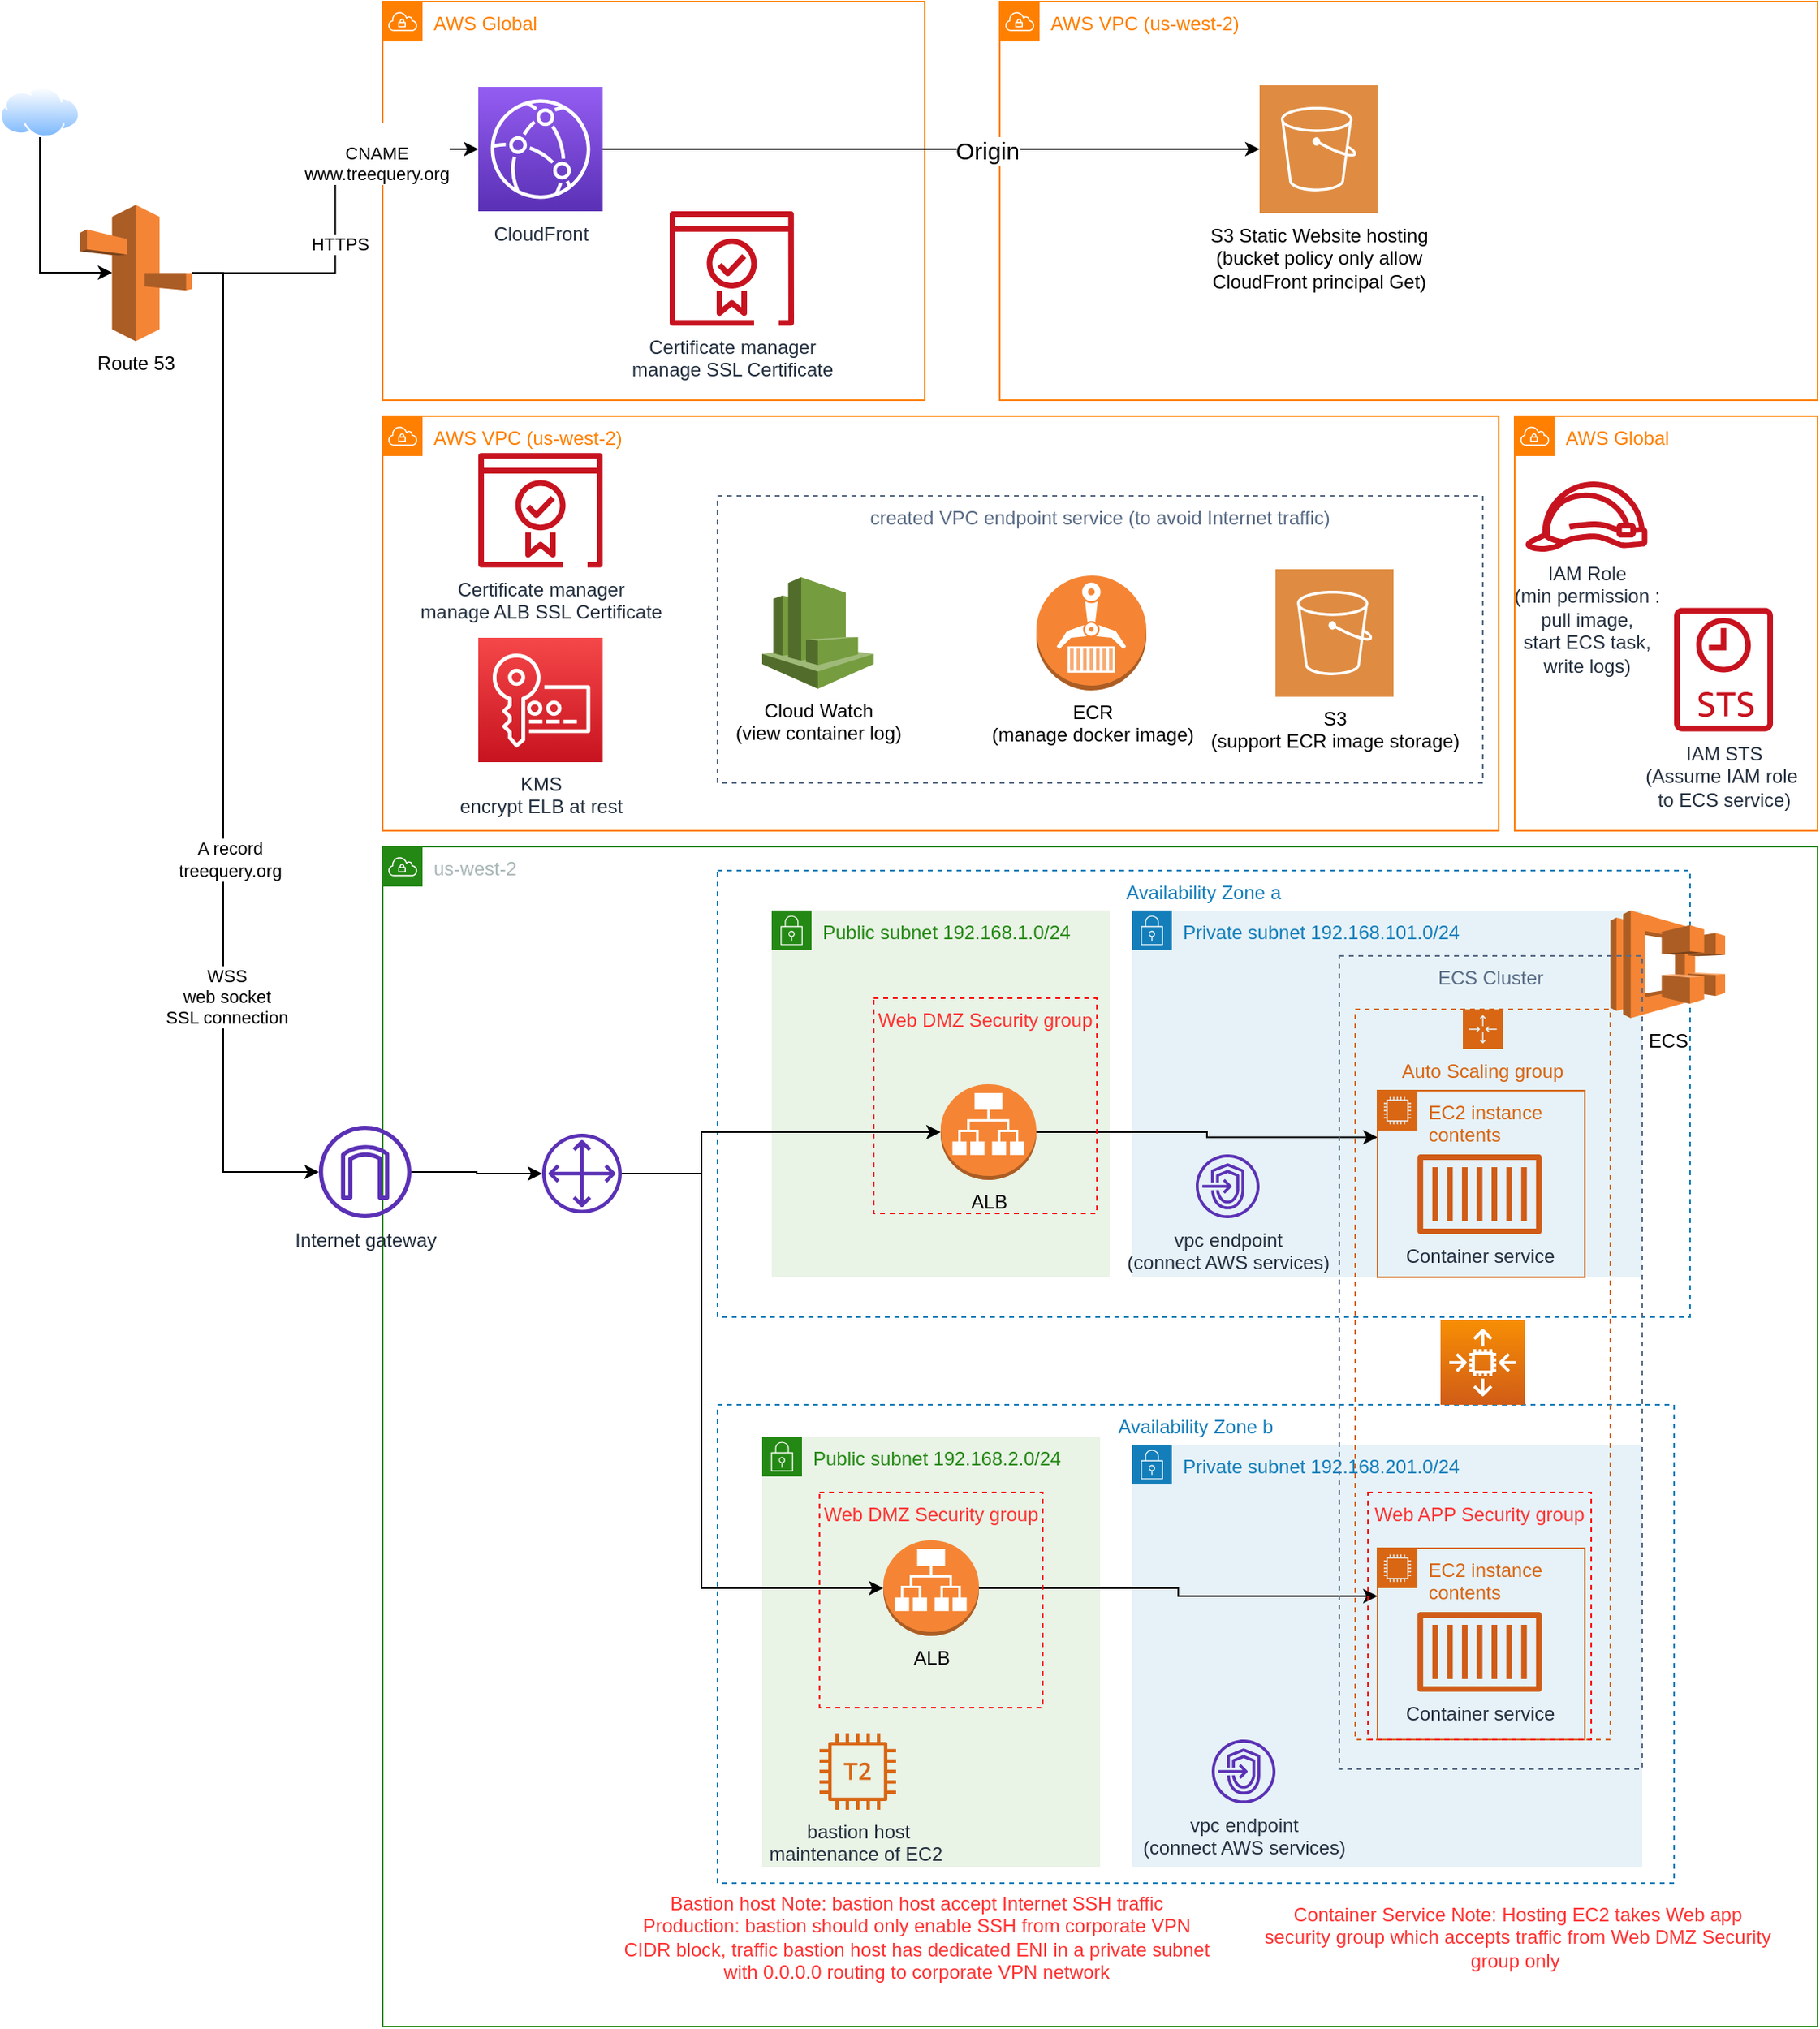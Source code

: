 <mxfile version="13.5.9" type="device"><diagram id="Ht1M8jgEwFfnCIfOTk4-" name="Page-1"><mxGraphModel dx="987" dy="-251" grid="1" gridSize="10" guides="1" tooltips="1" connect="1" arrows="1" fold="1" page="1" pageScale="1" pageWidth="1169" pageHeight="827" math="0" shadow="0"><root><mxCell id="0"/><mxCell id="1" parent="0"/><mxCell id="4BcLreimF2q38riagAxe-35" value="&lt;font color=&quot;#ff8000&quot;&gt;AWS Global&lt;/font&gt;" style="outlineConnect=0;gradientColor=none;html=1;whiteSpace=wrap;fontSize=12;fontStyle=0;shape=mxgraph.aws4.group;grIcon=mxgraph.aws4.group_vpc;fillColor=none;verticalAlign=top;align=left;spacingLeft=30;fontColor=#879196;dashed=0;strokeColor=#FF8000;" vertex="1" parent="1"><mxGeometry x="960" y="1120" width="190" height="260" as="geometry"/></mxCell><mxCell id="4BcLreimF2q38riagAxe-33" value="&lt;font color=&quot;#ff8000&quot;&gt;AWS Global&lt;/font&gt;" style="outlineConnect=0;gradientColor=none;html=1;whiteSpace=wrap;fontSize=12;fontStyle=0;shape=mxgraph.aws4.group;grIcon=mxgraph.aws4.group_vpc;fillColor=none;verticalAlign=top;align=left;spacingLeft=30;fontColor=#879196;dashed=0;strokeColor=#FF8000;" vertex="1" parent="1"><mxGeometry x="250" y="860" width="340" height="250" as="geometry"/></mxCell><mxCell id="4BcLreimF2q38riagAxe-34" value="&lt;font color=&quot;#ff8000&quot;&gt;AWS VPC (us-west-2)&lt;/font&gt;" style="outlineConnect=0;gradientColor=none;html=1;whiteSpace=wrap;fontSize=12;fontStyle=0;shape=mxgraph.aws4.group;grIcon=mxgraph.aws4.group_vpc;fillColor=none;verticalAlign=top;align=left;spacingLeft=30;fontColor=#879196;dashed=0;strokeColor=#FF8000;" vertex="1" parent="1"><mxGeometry x="637" y="860" width="513" height="250" as="geometry"/></mxCell><mxCell id="4BcLreimF2q38riagAxe-13" value="&lt;font color=&quot;#ff8000&quot;&gt;AWS VPC (us-west-2)&lt;/font&gt;" style="outlineConnect=0;gradientColor=none;html=1;whiteSpace=wrap;fontSize=12;fontStyle=0;shape=mxgraph.aws4.group;grIcon=mxgraph.aws4.group_vpc;fillColor=none;verticalAlign=top;align=left;spacingLeft=30;fontColor=#879196;dashed=0;strokeColor=#FF8000;" vertex="1" parent="1"><mxGeometry x="250" y="1120" width="700" height="260" as="geometry"/></mxCell><mxCell id="4BcLreimF2q38riagAxe-19" value="created VPC endpoint service (to avoid Internet traffic)" style="fillColor=none;strokeColor=#5A6C86;dashed=1;verticalAlign=top;fontStyle=0;fontColor=#5A6C86;" vertex="1" parent="1"><mxGeometry x="460" y="1170" width="480" height="180" as="geometry"/></mxCell><mxCell id="GlwkWZn54-oPr6vUu2Cj-1" value="us-west-2" style="points=[[0,0],[0.25,0],[0.5,0],[0.75,0],[1,0],[1,0.25],[1,0.5],[1,0.75],[1,1],[0.75,1],[0.5,1],[0.25,1],[0,1],[0,0.75],[0,0.5],[0,0.25]];outlineConnect=0;gradientColor=none;html=1;whiteSpace=wrap;fontSize=12;fontStyle=0;shape=mxgraph.aws4.group;grIcon=mxgraph.aws4.group_vpc;strokeColor=#248814;fillColor=none;verticalAlign=top;align=left;spacingLeft=30;fontColor=#AAB7B8;dashed=0;" parent="1" vertex="1"><mxGeometry x="250" y="1390" width="900" height="740" as="geometry"/></mxCell><mxCell id="GlwkWZn54-oPr6vUu2Cj-2" value="Availability Zone a" style="fillColor=none;strokeColor=#147EBA;dashed=1;verticalAlign=top;fontStyle=0;fontColor=#147EBA;" parent="1" vertex="1"><mxGeometry x="460" y="1405" width="610" height="280" as="geometry"/></mxCell><mxCell id="GlwkWZn54-oPr6vUu2Cj-3" value="Availability Zone b" style="fillColor=none;strokeColor=#147EBA;dashed=1;verticalAlign=top;fontStyle=0;fontColor=#147EBA;" parent="1" vertex="1"><mxGeometry x="460" y="1740" width="600" height="300" as="geometry"/></mxCell><mxCell id="GlwkWZn54-oPr6vUu2Cj-4" value="Public subnet &lt;span id=&quot;CidrBlock&quot; class=&quot;&quot;&gt;192.168.1.0/24&lt;/span&gt;" style="points=[[0,0],[0.25,0],[0.5,0],[0.75,0],[1,0],[1,0.25],[1,0.5],[1,0.75],[1,1],[0.75,1],[0.5,1],[0.25,1],[0,1],[0,0.75],[0,0.5],[0,0.25]];outlineConnect=0;gradientColor=none;html=1;whiteSpace=wrap;fontSize=12;fontStyle=0;shape=mxgraph.aws4.group;grIcon=mxgraph.aws4.group_security_group;grStroke=0;strokeColor=#248814;fillColor=#E9F3E6;verticalAlign=top;align=left;spacingLeft=30;fontColor=#248814;dashed=0;" parent="1" vertex="1"><mxGeometry x="494" y="1430" width="212" height="230" as="geometry"/></mxCell><mxCell id="GlwkWZn54-oPr6vUu2Cj-5" value="Private subnet &lt;span id=&quot;CidrBlock&quot; class=&quot;&quot;&gt;192.168.201.0/24&lt;/span&gt;" style="points=[[0,0],[0.25,0],[0.5,0],[0.75,0],[1,0],[1,0.25],[1,0.5],[1,0.75],[1,1],[0.75,1],[0.5,1],[0.25,1],[0,1],[0,0.75],[0,0.5],[0,0.25]];outlineConnect=0;gradientColor=none;html=1;whiteSpace=wrap;fontSize=12;fontStyle=0;shape=mxgraph.aws4.group;grIcon=mxgraph.aws4.group_security_group;grStroke=0;strokeColor=#147EBA;fillColor=#E6F2F8;verticalAlign=top;align=left;spacingLeft=30;fontColor=#147EBA;dashed=0;" parent="1" vertex="1"><mxGeometry x="720" y="1765" width="320" height="265" as="geometry"/></mxCell><mxCell id="GlwkWZn54-oPr6vUu2Cj-7" value="ALB" style="outlineConnect=0;dashed=0;verticalLabelPosition=bottom;verticalAlign=top;align=center;html=1;shape=mxgraph.aws3.application_load_balancer;fillColor=#F58534;gradientColor=none;" parent="1" vertex="1"><mxGeometry x="600" y="1539" width="60" height="60" as="geometry"/></mxCell><mxCell id="GlwkWZn54-oPr6vUu2Cj-8" value="Private subnet &lt;span id=&quot;CidrBlock&quot; class=&quot;&quot;&gt;192.168.101.0/24&lt;/span&gt;" style="points=[[0,0],[0.25,0],[0.5,0],[0.75,0],[1,0],[1,0.25],[1,0.5],[1,0.75],[1,1],[0.75,1],[0.5,1],[0.25,1],[0,1],[0,0.75],[0,0.5],[0,0.25]];outlineConnect=0;gradientColor=none;html=1;whiteSpace=wrap;fontSize=12;fontStyle=0;shape=mxgraph.aws4.group;grIcon=mxgraph.aws4.group_security_group;grStroke=0;strokeColor=#147EBA;fillColor=#E6F2F8;verticalAlign=top;align=left;spacingLeft=30;fontColor=#147EBA;dashed=0;" parent="1" vertex="1"><mxGeometry x="720" y="1430" width="320" height="230" as="geometry"/></mxCell><mxCell id="GlwkWZn54-oPr6vUu2Cj-12" value="" style="outlineConnect=0;fontColor=#232F3E;gradientColor=#F78E04;gradientDirection=north;fillColor=#D05C17;strokeColor=#ffffff;dashed=0;verticalLabelPosition=bottom;verticalAlign=top;align=center;html=1;fontSize=12;fontStyle=0;aspect=fixed;shape=mxgraph.aws4.resourceIcon;resIcon=mxgraph.aws4.auto_scaling2;" parent="1" vertex="1"><mxGeometry x="913.5" y="1687" width="53" height="53" as="geometry"/></mxCell><mxCell id="4BcLreimF2q38riagAxe-43" style="edgeStyle=orthogonalEdgeStyle;rounded=0;orthogonalLoop=1;jettySize=auto;html=1;startArrow=none;startFill=0;endArrow=classic;endFill=1;" edge="1" parent="1" source="GlwkWZn54-oPr6vUu2Cj-14" target="GlwkWZn54-oPr6vUu2Cj-17"><mxGeometry relative="1" as="geometry"/></mxCell><mxCell id="GlwkWZn54-oPr6vUu2Cj-14" value="Internet gateway" style="outlineConnect=0;fontColor=#232F3E;gradientColor=none;fillColor=#5A30B5;strokeColor=none;dashed=0;verticalLabelPosition=bottom;verticalAlign=top;align=center;html=1;fontSize=12;fontStyle=0;aspect=fixed;pointerEvents=1;shape=mxgraph.aws4.internet_gateway;" parent="1" vertex="1"><mxGeometry x="210" y="1565" width="58" height="58" as="geometry"/></mxCell><mxCell id="GlwkWZn54-oPr6vUu2Cj-16" style="edgeStyle=orthogonalEdgeStyle;rounded=0;orthogonalLoop=1;jettySize=auto;html=1;" parent="1" source="GlwkWZn54-oPr6vUu2Cj-17" target="GlwkWZn54-oPr6vUu2Cj-7" edge="1"><mxGeometry relative="1" as="geometry"><Array as="points"><mxPoint x="450" y="1595"/><mxPoint x="450" y="1569"/></Array></mxGeometry></mxCell><mxCell id="GlwkWZn54-oPr6vUu2Cj-17" value="" style="outlineConnect=0;fontColor=#232F3E;gradientColor=none;fillColor=#5A30B5;strokeColor=none;dashed=0;verticalLabelPosition=bottom;verticalAlign=top;align=center;html=1;fontSize=12;fontStyle=0;aspect=fixed;pointerEvents=1;shape=mxgraph.aws4.customer_gateway;" parent="1" vertex="1"><mxGeometry x="350" y="1570" width="50" height="50" as="geometry"/></mxCell><mxCell id="GlwkWZn54-oPr6vUu2Cj-18" style="edgeStyle=orthogonalEdgeStyle;rounded=0;orthogonalLoop=1;jettySize=auto;html=1;exitX=0.5;exitY=1;exitDx=0;exitDy=0;entryX=0.29;entryY=0.5;entryDx=0;entryDy=0;entryPerimeter=0;" parent="1" source="GlwkWZn54-oPr6vUu2Cj-23" target="4BcLreimF2q38riagAxe-17" edge="1"><mxGeometry relative="1" as="geometry"><mxPoint x="70.0" y="1055.8" as="sourcePoint"/><Array as="points"><mxPoint x="35" y="1030"/><mxPoint x="80" y="1030"/></Array></mxGeometry></mxCell><mxCell id="GlwkWZn54-oPr6vUu2Cj-23" value="" style="aspect=fixed;perimeter=ellipsePerimeter;html=1;align=center;shadow=0;dashed=0;spacingTop=3;image;image=img/lib/active_directory/internet_cloud.svg;" parent="1" vertex="1"><mxGeometry x="10" y="913.5" width="50" height="31.5" as="geometry"/></mxCell><mxCell id="GlwkWZn54-oPr6vUu2Cj-39" value="Public subnet &lt;span id=&quot;CidrBlock&quot; class=&quot;&quot;&gt;192.168.2.0/24&lt;/span&gt;" style="points=[[0,0],[0.25,0],[0.5,0],[0.75,0],[1,0],[1,0.25],[1,0.5],[1,0.75],[1,1],[0.75,1],[0.5,1],[0.25,1],[0,1],[0,0.75],[0,0.5],[0,0.25]];outlineConnect=0;gradientColor=none;html=1;whiteSpace=wrap;fontSize=12;fontStyle=0;shape=mxgraph.aws4.group;grIcon=mxgraph.aws4.group_security_group;grStroke=0;strokeColor=#248814;fillColor=#E9F3E6;verticalAlign=top;align=left;spacingLeft=30;fontColor=#248814;dashed=0;" parent="1" vertex="1"><mxGeometry x="488" y="1760" width="212" height="270" as="geometry"/></mxCell><mxCell id="GlwkWZn54-oPr6vUu2Cj-41" style="edgeStyle=orthogonalEdgeStyle;rounded=0;orthogonalLoop=1;jettySize=auto;html=1;entryX=0;entryY=0.5;entryDx=0;entryDy=0;entryPerimeter=0;" parent="1" source="GlwkWZn54-oPr6vUu2Cj-17" target="GlwkWZn54-oPr6vUu2Cj-40" edge="1"><mxGeometry relative="1" as="geometry"><Array as="points"><mxPoint x="450" y="1595"/><mxPoint x="450" y="1855"/></Array><mxPoint x="564" y="1924" as="targetPoint"/></mxGeometry></mxCell><mxCell id="GlwkWZn54-oPr6vUu2Cj-42" style="edgeStyle=orthogonalEdgeStyle;rounded=0;orthogonalLoop=1;jettySize=auto;html=1;entryX=0;entryY=0.25;entryDx=0;entryDy=0;" parent="1" source="GlwkWZn54-oPr6vUu2Cj-7" target="4BcLreimF2q38riagAxe-4" edge="1"><mxGeometry relative="1" as="geometry"><mxPoint x="818" y="1516" as="targetPoint"/></mxGeometry></mxCell><mxCell id="GlwkWZn54-oPr6vUu2Cj-43" style="edgeStyle=orthogonalEdgeStyle;rounded=0;orthogonalLoop=1;jettySize=auto;html=1;entryX=0;entryY=0.25;entryDx=0;entryDy=0;" parent="1" source="GlwkWZn54-oPr6vUu2Cj-40" target="4BcLreimF2q38riagAxe-1" edge="1"><mxGeometry relative="1" as="geometry"><mxPoint x="808" y="1840" as="targetPoint"/></mxGeometry></mxCell><mxCell id="GlwkWZn54-oPr6vUu2Cj-40" value="ALB" style="outlineConnect=0;dashed=0;verticalLabelPosition=bottom;verticalAlign=top;align=center;html=1;shape=mxgraph.aws3.application_load_balancer;fillColor=#F58534;gradientColor=none;" parent="1" vertex="1"><mxGeometry x="564" y="1825" width="60" height="60" as="geometry"/></mxCell><mxCell id="GlwkWZn54-oPr6vUu2Cj-44" value="Auto Scaling group" style="points=[[0,0],[0.25,0],[0.5,0],[0.75,0],[1,0],[1,0.25],[1,0.5],[1,0.75],[1,1],[0.75,1],[0.5,1],[0.25,1],[0,1],[0,0.75],[0,0.5],[0,0.25]];outlineConnect=0;gradientColor=none;html=1;whiteSpace=wrap;fontSize=12;fontStyle=0;shape=mxgraph.aws4.groupCenter;grIcon=mxgraph.aws4.group_auto_scaling_group;grStroke=1;strokeColor=#D86613;fillColor=none;verticalAlign=top;align=center;fontColor=#D86613;dashed=1;spacingTop=25;" parent="1" vertex="1"><mxGeometry x="860" y="1492" width="160" height="458" as="geometry"/></mxCell><mxCell id="4BcLreimF2q38riagAxe-1" value="EC2 instance contents" style="points=[[0,0],[0.25,0],[0.5,0],[0.75,0],[1,0],[1,0.25],[1,0.5],[1,0.75],[1,1],[0.75,1],[0.5,1],[0.25,1],[0,1],[0,0.75],[0,0.5],[0,0.25]];outlineConnect=0;gradientColor=none;html=1;whiteSpace=wrap;fontSize=12;fontStyle=0;shape=mxgraph.aws4.group;grIcon=mxgraph.aws4.group_ec2_instance_contents;strokeColor=#D86613;fillColor=none;verticalAlign=top;align=left;spacingLeft=30;fontColor=#D86613;dashed=0;" vertex="1" parent="1"><mxGeometry x="874" y="1830" width="130" height="120" as="geometry"/></mxCell><mxCell id="4BcLreimF2q38riagAxe-2" value="ECS" style="outlineConnect=0;dashed=0;verticalLabelPosition=bottom;verticalAlign=top;align=center;html=1;shape=mxgraph.aws3.ecs;fillColor=#F58534;gradientColor=none;" vertex="1" parent="1"><mxGeometry x="1020" y="1430" width="72" height="67.5" as="geometry"/></mxCell><mxCell id="4BcLreimF2q38riagAxe-3" value="Container service" style="outlineConnect=0;fontColor=#232F3E;gradientColor=none;fillColor=#D05C17;strokeColor=none;dashed=0;verticalLabelPosition=bottom;verticalAlign=top;align=center;html=1;fontSize=12;fontStyle=0;aspect=fixed;pointerEvents=1;shape=mxgraph.aws4.container_1;" vertex="1" parent="1"><mxGeometry x="899" y="1870" width="78" height="50" as="geometry"/></mxCell><mxCell id="4BcLreimF2q38riagAxe-4" value="EC2 instance contents" style="points=[[0,0],[0.25,0],[0.5,0],[0.75,0],[1,0],[1,0.25],[1,0.5],[1,0.75],[1,1],[0.75,1],[0.5,1],[0.25,1],[0,1],[0,0.75],[0,0.5],[0,0.25]];outlineConnect=0;gradientColor=none;html=1;whiteSpace=wrap;fontSize=12;fontStyle=0;shape=mxgraph.aws4.group;grIcon=mxgraph.aws4.group_ec2_instance_contents;strokeColor=#D86613;fillColor=none;verticalAlign=top;align=left;spacingLeft=30;fontColor=#D86613;dashed=0;" vertex="1" parent="1"><mxGeometry x="874" y="1543" width="130" height="117" as="geometry"/></mxCell><mxCell id="4BcLreimF2q38riagAxe-5" value="Container service" style="outlineConnect=0;fontColor=#232F3E;gradientColor=none;fillColor=#D05C17;strokeColor=none;dashed=0;verticalLabelPosition=bottom;verticalAlign=top;align=center;html=1;fontSize=12;fontStyle=0;aspect=fixed;pointerEvents=1;shape=mxgraph.aws4.container_1;" vertex="1" parent="1"><mxGeometry x="899" y="1583" width="78" height="50" as="geometry"/></mxCell><mxCell id="4BcLreimF2q38riagAxe-6" value="ECS Cluster" style="fillColor=none;strokeColor=#5A6C86;dashed=1;verticalAlign=top;fontStyle=0;fontColor=#5A6C86;" vertex="1" parent="1"><mxGeometry x="850" y="1458.5" width="190" height="510" as="geometry"/></mxCell><mxCell id="4BcLreimF2q38riagAxe-7" value="vpc endpoint&lt;br&gt;(connect AWS services)" style="outlineConnect=0;fontColor=#232F3E;gradientColor=none;fillColor=#5A30B5;strokeColor=none;dashed=0;verticalLabelPosition=bottom;verticalAlign=top;align=center;html=1;fontSize=12;fontStyle=0;aspect=fixed;pointerEvents=1;shape=mxgraph.aws4.endpoints;" vertex="1" parent="1"><mxGeometry x="760" y="1583" width="40" height="40" as="geometry"/></mxCell><mxCell id="4BcLreimF2q38riagAxe-8" value="vpc endpoint&lt;br&gt;(connect AWS services)" style="outlineConnect=0;fontColor=#232F3E;gradientColor=none;fillColor=#5A30B5;strokeColor=none;dashed=0;verticalLabelPosition=bottom;verticalAlign=top;align=center;html=1;fontSize=12;fontStyle=0;aspect=fixed;pointerEvents=1;shape=mxgraph.aws4.endpoints;" vertex="1" parent="1"><mxGeometry x="770" y="1950" width="40" height="40" as="geometry"/></mxCell><mxCell id="4BcLreimF2q38riagAxe-9" value="Cloud Watch&lt;br&gt;(view container log)" style="outlineConnect=0;dashed=0;verticalLabelPosition=bottom;verticalAlign=top;align=center;html=1;shape=mxgraph.aws3.cloudwatch;fillColor=#759C3E;gradientColor=none;" vertex="1" parent="1"><mxGeometry x="488" y="1221" width="70" height="70" as="geometry"/></mxCell><mxCell id="4BcLreimF2q38riagAxe-10" value="ECR&lt;br&gt;(manage docker image)" style="outlineConnect=0;dashed=0;verticalLabelPosition=bottom;verticalAlign=top;align=center;html=1;shape=mxgraph.aws3.ecr;fillColor=#F58534;gradientColor=none;" vertex="1" parent="1"><mxGeometry x="660" y="1220" width="69" height="72" as="geometry"/></mxCell><mxCell id="4BcLreimF2q38riagAxe-12" value="S3&lt;br&gt;(support ECR image storage)" style="pointerEvents=1;shadow=0;dashed=0;html=1;strokeColor=none;fillColor=#DF8C42;labelPosition=center;verticalLabelPosition=bottom;verticalAlign=top;align=center;outlineConnect=0;shape=mxgraph.veeam2.aws_s3;" vertex="1" parent="1"><mxGeometry x="810" y="1216" width="74" height="80" as="geometry"/></mxCell><mxCell id="4BcLreimF2q38riagAxe-15" value="IAM Role&lt;br&gt;(min permission :&lt;br&gt;pull image,&lt;br&gt;start ECS task,&lt;br&gt;write logs)" style="outlineConnect=0;fontColor=#232F3E;gradientColor=none;fillColor=#C7131F;strokeColor=none;dashed=0;verticalLabelPosition=bottom;verticalAlign=top;align=center;html=1;fontSize=12;fontStyle=0;aspect=fixed;pointerEvents=1;shape=mxgraph.aws4.role;" vertex="1" parent="1"><mxGeometry x="966" y="1161" width="78" height="44" as="geometry"/></mxCell><mxCell id="4BcLreimF2q38riagAxe-16" value="IAM STS&lt;br&gt;(Assume IAM role&amp;nbsp;&lt;br&gt;to ECS service)" style="outlineConnect=0;fontColor=#232F3E;gradientColor=none;fillColor=#C7131F;strokeColor=none;dashed=0;verticalLabelPosition=bottom;verticalAlign=top;align=center;html=1;fontSize=12;fontStyle=0;aspect=fixed;pointerEvents=1;shape=mxgraph.aws4.sts_alternate;" vertex="1" parent="1"><mxGeometry x="1060" y="1240" width="62" height="78" as="geometry"/></mxCell><mxCell id="4BcLreimF2q38riagAxe-18" style="edgeStyle=orthogonalEdgeStyle;rounded=0;orthogonalLoop=1;jettySize=auto;html=1;" edge="1" parent="1" source="4BcLreimF2q38riagAxe-17" target="GlwkWZn54-oPr6vUu2Cj-14"><mxGeometry relative="1" as="geometry"><Array as="points"><mxPoint x="150" y="1030"/><mxPoint x="150" y="1594"/></Array></mxGeometry></mxCell><mxCell id="4BcLreimF2q38riagAxe-20" value="A record&lt;br&gt;treequery.org" style="edgeLabel;html=1;align=center;verticalAlign=middle;resizable=0;points=[];" vertex="1" connectable="0" parent="4BcLreimF2q38riagAxe-18"><mxGeometry x="0.205" y="4" relative="1" as="geometry"><mxPoint y="-1" as="offset"/></mxGeometry></mxCell><mxCell id="4BcLreimF2q38riagAxe-44" value="WSS&lt;br&gt;web socket&lt;br&gt;SSL connection" style="edgeLabel;html=1;align=center;verticalAlign=middle;resizable=0;points=[];" vertex="1" connectable="0" parent="4BcLreimF2q38riagAxe-18"><mxGeometry x="0.471" y="2" relative="1" as="geometry"><mxPoint as="offset"/></mxGeometry></mxCell><mxCell id="4BcLreimF2q38riagAxe-17" value="Route 53" style="outlineConnect=0;dashed=0;verticalLabelPosition=bottom;verticalAlign=top;align=center;html=1;shape=mxgraph.aws3.route_53;fillColor=#F58536;gradientColor=none;strokeColor=#FF8000;" vertex="1" parent="1"><mxGeometry x="60" y="987.5" width="70.5" height="85.5" as="geometry"/></mxCell><mxCell id="4BcLreimF2q38riagAxe-30" style="edgeStyle=orthogonalEdgeStyle;rounded=0;orthogonalLoop=1;jettySize=auto;html=1;entryX=1;entryY=0.5;entryDx=0;entryDy=0;entryPerimeter=0;endArrow=none;endFill=0;startArrow=classic;startFill=1;" edge="1" parent="1" source="4BcLreimF2q38riagAxe-21" target="4BcLreimF2q38riagAxe-17"><mxGeometry relative="1" as="geometry"/></mxCell><mxCell id="4BcLreimF2q38riagAxe-31" value="&lt;br&gt;CNAME&lt;br&gt;www.treequery.org" style="edgeLabel;html=1;align=center;verticalAlign=middle;resizable=0;points=[];" vertex="1" connectable="0" parent="4BcLreimF2q38riagAxe-30"><mxGeometry x="-0.504" y="2" relative="1" as="geometry"><mxPoint as="offset"/></mxGeometry></mxCell><mxCell id="4BcLreimF2q38riagAxe-42" value="HTTPS" style="edgeLabel;html=1;align=center;verticalAlign=middle;resizable=0;points=[];" vertex="1" connectable="0" parent="4BcLreimF2q38riagAxe-30"><mxGeometry x="0.153" y="2" relative="1" as="geometry"><mxPoint as="offset"/></mxGeometry></mxCell><mxCell id="4BcLreimF2q38riagAxe-36" style="edgeStyle=orthogonalEdgeStyle;rounded=0;orthogonalLoop=1;jettySize=auto;html=1;startArrow=none;startFill=0;endArrow=classic;endFill=1;" edge="1" parent="1" source="4BcLreimF2q38riagAxe-21" target="4BcLreimF2q38riagAxe-23"><mxGeometry relative="1" as="geometry"/></mxCell><mxCell id="4BcLreimF2q38riagAxe-37" value="&lt;font style=&quot;font-size: 15px&quot;&gt;Origin&lt;/font&gt;" style="edgeLabel;html=1;align=center;verticalAlign=middle;resizable=0;points=[];" vertex="1" connectable="0" parent="4BcLreimF2q38riagAxe-36"><mxGeometry x="0.171" relative="1" as="geometry"><mxPoint as="offset"/></mxGeometry></mxCell><mxCell id="4BcLreimF2q38riagAxe-21" value="CloudFront" style="outlineConnect=0;fontColor=#232F3E;gradientColor=#945DF2;gradientDirection=north;fillColor=#5A30B5;strokeColor=#ffffff;dashed=0;verticalLabelPosition=bottom;verticalAlign=top;align=center;html=1;fontSize=12;fontStyle=0;aspect=fixed;shape=mxgraph.aws4.resourceIcon;resIcon=mxgraph.aws4.cloudfront;" vertex="1" parent="1"><mxGeometry x="310" y="913.5" width="78" height="78" as="geometry"/></mxCell><mxCell id="4BcLreimF2q38riagAxe-23" value="S3 Static Website hosting&lt;br&gt;(bucket policy only allow &lt;br&gt;CloudFront principal Get)" style="pointerEvents=1;shadow=0;dashed=0;html=1;strokeColor=none;fillColor=#DF8C42;labelPosition=center;verticalLabelPosition=bottom;verticalAlign=top;align=center;outlineConnect=0;shape=mxgraph.veeam2.aws_s3;" vertex="1" parent="1"><mxGeometry x="800" y="912.5" width="74" height="80" as="geometry"/></mxCell><mxCell id="4BcLreimF2q38riagAxe-24" value="Certificate manager&lt;br&gt;manage ALB SSL Certificate" style="outlineConnect=0;fontColor=#232F3E;gradientColor=none;fillColor=#C7131F;strokeColor=none;dashed=0;verticalLabelPosition=bottom;verticalAlign=top;align=center;html=1;fontSize=12;fontStyle=0;aspect=fixed;pointerEvents=1;shape=mxgraph.aws4.certificate_manager_2;" vertex="1" parent="1"><mxGeometry x="310" y="1143" width="78" height="72" as="geometry"/></mxCell><mxCell id="4BcLreimF2q38riagAxe-27" value="Certificate manager&lt;br&gt;manage SSL Certificate" style="outlineConnect=0;fontColor=#232F3E;gradientColor=none;fillColor=#C7131F;strokeColor=none;dashed=0;verticalLabelPosition=bottom;verticalAlign=top;align=center;html=1;fontSize=12;fontStyle=0;aspect=fixed;pointerEvents=1;shape=mxgraph.aws4.certificate_manager_2;" vertex="1" parent="1"><mxGeometry x="430" y="991.41" width="78" height="72" as="geometry"/></mxCell><mxCell id="4BcLreimF2q38riagAxe-38" value="bastion host&lt;br&gt;maintenance of EC2&amp;nbsp;" style="outlineConnect=0;fontColor=#232F3E;gradientColor=none;fillColor=#D86613;strokeColor=none;dashed=0;verticalLabelPosition=bottom;verticalAlign=top;align=center;html=1;fontSize=12;fontStyle=0;aspect=fixed;pointerEvents=1;shape=mxgraph.aws4.t2_instance;" vertex="1" parent="1"><mxGeometry x="524" y="1946" width="48" height="48" as="geometry"/></mxCell><mxCell id="4BcLreimF2q38riagAxe-40" value="KMS&lt;br&gt;encrypt ELB at rest" style="outlineConnect=0;fontColor=#232F3E;gradientColor=#F54749;gradientDirection=north;fillColor=#C7131F;strokeColor=#ffffff;dashed=0;verticalLabelPosition=bottom;verticalAlign=top;align=center;html=1;fontSize=12;fontStyle=0;aspect=fixed;shape=mxgraph.aws4.resourceIcon;resIcon=mxgraph.aws4.key_management_service;" vertex="1" parent="1"><mxGeometry x="310" y="1259" width="78" height="78" as="geometry"/></mxCell><mxCell id="4BcLreimF2q38riagAxe-45" value="Web DMZ Security group" style="fillColor=none;dashed=1;verticalAlign=top;fontStyle=0;fontColor=#FF3333;strokeColor=#FF0000;" vertex="1" parent="1"><mxGeometry x="558" y="1485" width="140" height="135" as="geometry"/></mxCell><mxCell id="4BcLreimF2q38riagAxe-47" value="Web DMZ Security group" style="fillColor=none;dashed=1;verticalAlign=top;fontStyle=0;fontColor=#FF3333;strokeColor=#FF0000;" vertex="1" parent="1"><mxGeometry x="524" y="1795" width="140" height="135" as="geometry"/></mxCell><mxCell id="4BcLreimF2q38riagAxe-49" value="Container Service Note: Hosting EC2 takes Web app security group which accepts traffic from Web DMZ Security group only&amp;nbsp;" style="text;html=1;strokeColor=none;fillColor=none;align=center;verticalAlign=middle;whiteSpace=wrap;rounded=0;fontColor=#FF3333;" vertex="1" parent="1"><mxGeometry x="802" y="2064" width="320" height="20" as="geometry"/></mxCell><mxCell id="4BcLreimF2q38riagAxe-50" value="Bastion host Note: bastion host accept Internet SSH traffic&lt;br&gt;Production: bastion should only enable SSH from corporate VPN CIDR block, traffic bastion host has dedicated ENI in a private subnet with 0.0.0.0 routing to corporate VPN network" style="text;html=1;strokeColor=none;fillColor=none;align=center;verticalAlign=middle;whiteSpace=wrap;rounded=0;fontColor=#FF3333;" vertex="1" parent="1"><mxGeometry x="400" y="2048" width="370" height="52" as="geometry"/></mxCell><mxCell id="4BcLreimF2q38riagAxe-51" value="Web APP Security group" style="fillColor=none;dashed=1;verticalAlign=top;fontStyle=0;fontColor=#FF3333;strokeColor=#FF0000;" vertex="1" parent="1"><mxGeometry x="868" y="1795" width="140" height="155" as="geometry"/></mxCell></root></mxGraphModel></diagram></mxfile>